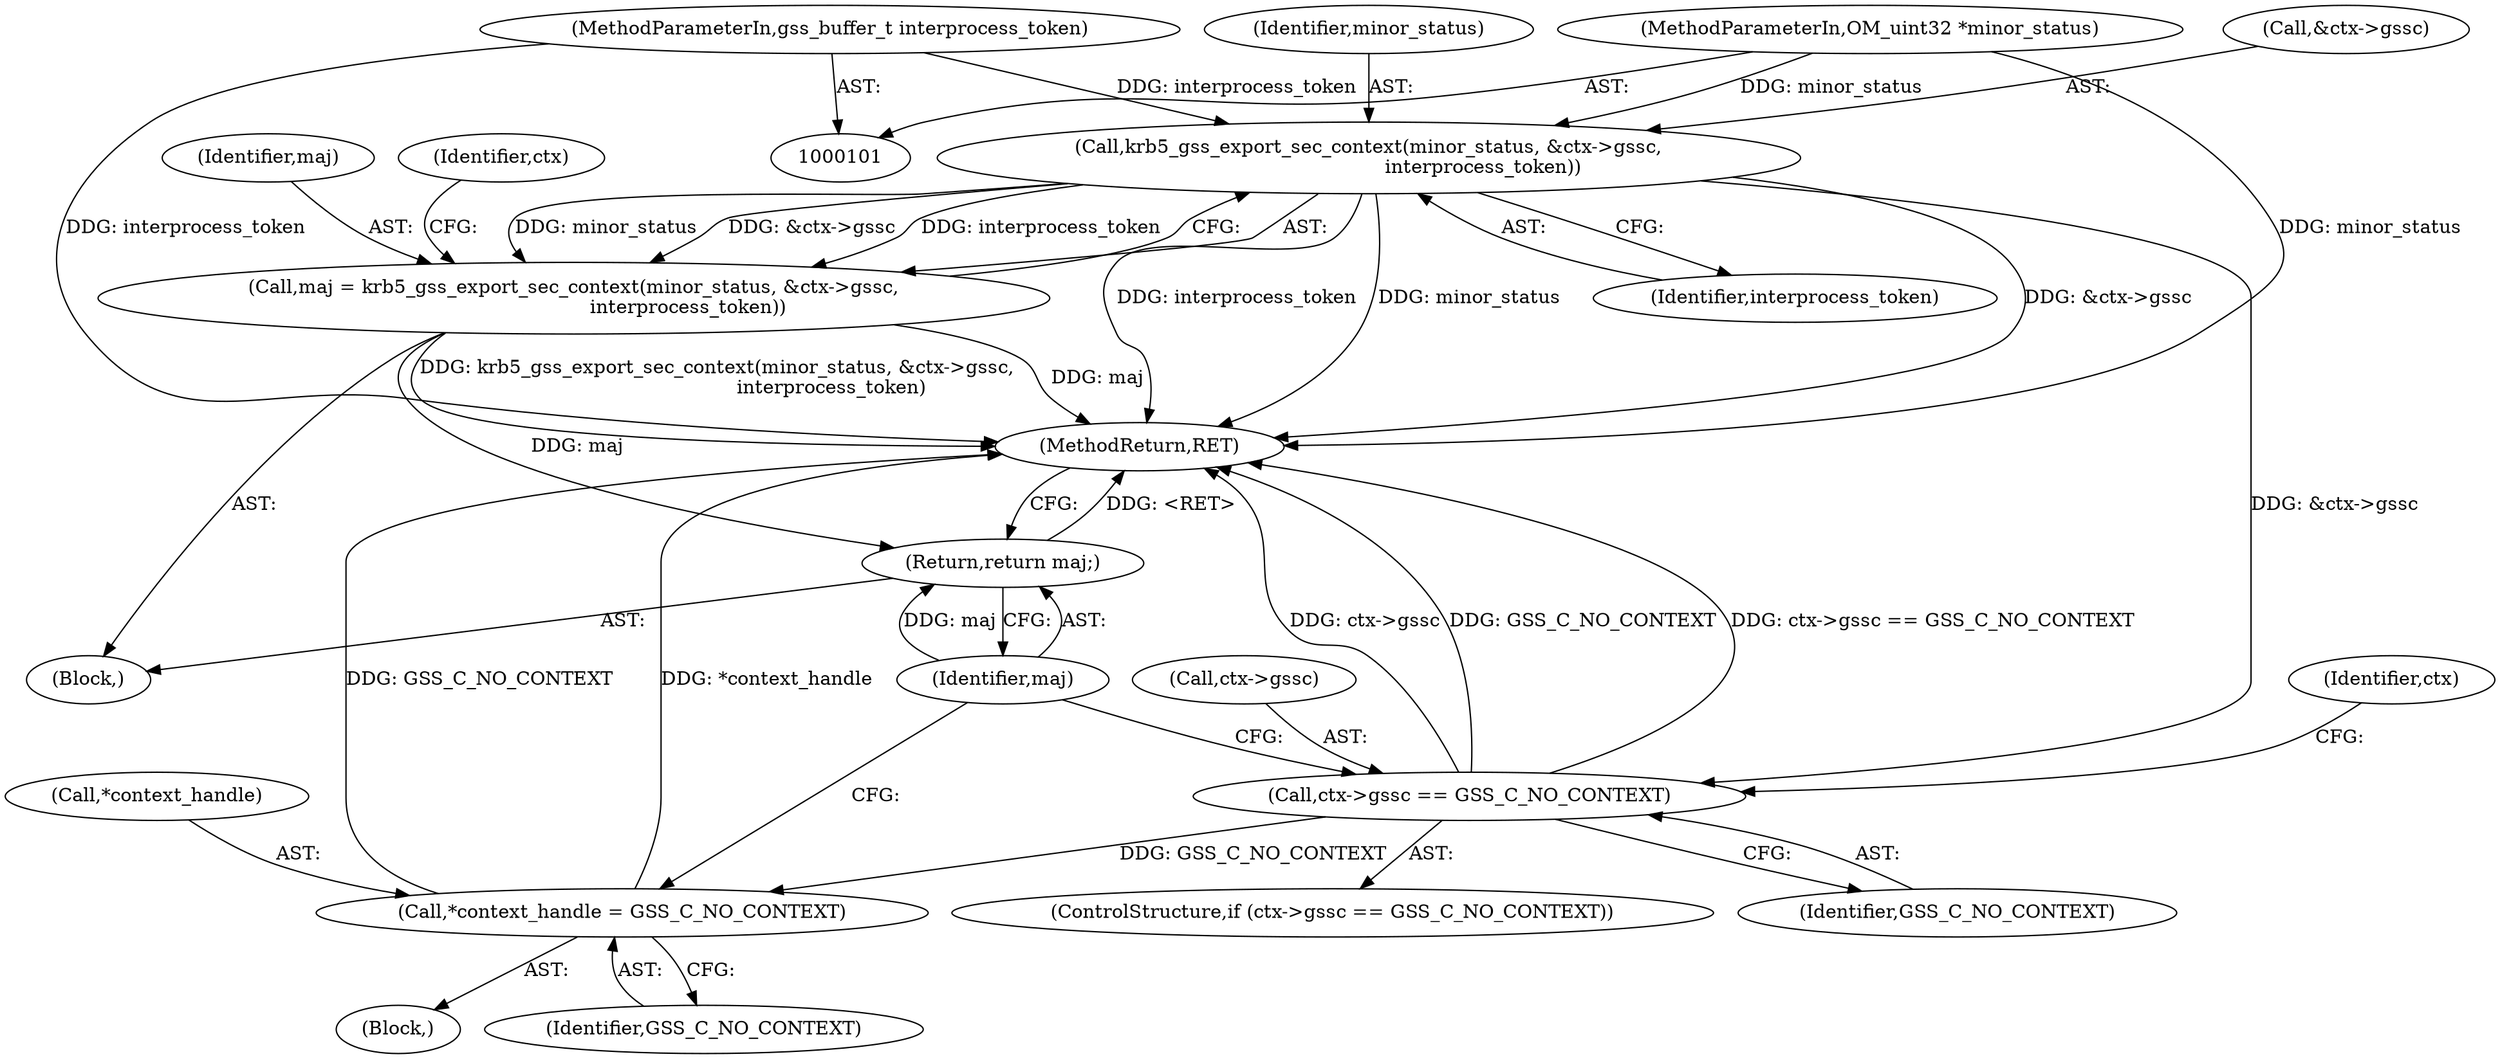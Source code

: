 digraph "0_krb5_3db8dfec1ef50ddd78d6ba9503185995876a39fd@pointer" {
"1000123" [label="(Call,krb5_gss_export_sec_context(minor_status, &ctx->gssc,\n                                      interprocess_token))"];
"1000102" [label="(MethodParameterIn,OM_uint32 *minor_status)"];
"1000104" [label="(MethodParameterIn,gss_buffer_t interprocess_token)"];
"1000121" [label="(Call,maj = krb5_gss_export_sec_context(minor_status, &ctx->gssc,\n                                      interprocess_token))"];
"1000143" [label="(Return,return maj;)"];
"1000131" [label="(Call,ctx->gssc == GSS_C_NO_CONTEXT)"];
"1000139" [label="(Call,*context_handle = GSS_C_NO_CONTEXT)"];
"1000140" [label="(Call,*context_handle)"];
"1000122" [label="(Identifier,maj)"];
"1000139" [label="(Call,*context_handle = GSS_C_NO_CONTEXT)"];
"1000144" [label="(Identifier,maj)"];
"1000125" [label="(Call,&ctx->gssc)"];
"1000133" [label="(Identifier,ctx)"];
"1000131" [label="(Call,ctx->gssc == GSS_C_NO_CONTEXT)"];
"1000136" [label="(Block,)"];
"1000138" [label="(Identifier,ctx)"];
"1000129" [label="(Identifier,interprocess_token)"];
"1000121" [label="(Call,maj = krb5_gss_export_sec_context(minor_status, &ctx->gssc,\n                                      interprocess_token))"];
"1000143" [label="(Return,return maj;)"];
"1000142" [label="(Identifier,GSS_C_NO_CONTEXT)"];
"1000123" [label="(Call,krb5_gss_export_sec_context(minor_status, &ctx->gssc,\n                                      interprocess_token))"];
"1000102" [label="(MethodParameterIn,OM_uint32 *minor_status)"];
"1000104" [label="(MethodParameterIn,gss_buffer_t interprocess_token)"];
"1000105" [label="(Block,)"];
"1000130" [label="(ControlStructure,if (ctx->gssc == GSS_C_NO_CONTEXT))"];
"1000135" [label="(Identifier,GSS_C_NO_CONTEXT)"];
"1000132" [label="(Call,ctx->gssc)"];
"1000124" [label="(Identifier,minor_status)"];
"1000145" [label="(MethodReturn,RET)"];
"1000123" -> "1000121"  [label="AST: "];
"1000123" -> "1000129"  [label="CFG: "];
"1000124" -> "1000123"  [label="AST: "];
"1000125" -> "1000123"  [label="AST: "];
"1000129" -> "1000123"  [label="AST: "];
"1000121" -> "1000123"  [label="CFG: "];
"1000123" -> "1000145"  [label="DDG: &ctx->gssc"];
"1000123" -> "1000145"  [label="DDG: interprocess_token"];
"1000123" -> "1000145"  [label="DDG: minor_status"];
"1000123" -> "1000121"  [label="DDG: minor_status"];
"1000123" -> "1000121"  [label="DDG: &ctx->gssc"];
"1000123" -> "1000121"  [label="DDG: interprocess_token"];
"1000102" -> "1000123"  [label="DDG: minor_status"];
"1000104" -> "1000123"  [label="DDG: interprocess_token"];
"1000123" -> "1000131"  [label="DDG: &ctx->gssc"];
"1000102" -> "1000101"  [label="AST: "];
"1000102" -> "1000145"  [label="DDG: minor_status"];
"1000104" -> "1000101"  [label="AST: "];
"1000104" -> "1000145"  [label="DDG: interprocess_token"];
"1000121" -> "1000105"  [label="AST: "];
"1000122" -> "1000121"  [label="AST: "];
"1000133" -> "1000121"  [label="CFG: "];
"1000121" -> "1000145"  [label="DDG: maj"];
"1000121" -> "1000145"  [label="DDG: krb5_gss_export_sec_context(minor_status, &ctx->gssc,\n                                      interprocess_token)"];
"1000121" -> "1000143"  [label="DDG: maj"];
"1000143" -> "1000105"  [label="AST: "];
"1000143" -> "1000144"  [label="CFG: "];
"1000144" -> "1000143"  [label="AST: "];
"1000145" -> "1000143"  [label="CFG: "];
"1000143" -> "1000145"  [label="DDG: <RET>"];
"1000144" -> "1000143"  [label="DDG: maj"];
"1000131" -> "1000130"  [label="AST: "];
"1000131" -> "1000135"  [label="CFG: "];
"1000132" -> "1000131"  [label="AST: "];
"1000135" -> "1000131"  [label="AST: "];
"1000138" -> "1000131"  [label="CFG: "];
"1000144" -> "1000131"  [label="CFG: "];
"1000131" -> "1000145"  [label="DDG: ctx->gssc"];
"1000131" -> "1000145"  [label="DDG: GSS_C_NO_CONTEXT"];
"1000131" -> "1000145"  [label="DDG: ctx->gssc == GSS_C_NO_CONTEXT"];
"1000131" -> "1000139"  [label="DDG: GSS_C_NO_CONTEXT"];
"1000139" -> "1000136"  [label="AST: "];
"1000139" -> "1000142"  [label="CFG: "];
"1000140" -> "1000139"  [label="AST: "];
"1000142" -> "1000139"  [label="AST: "];
"1000144" -> "1000139"  [label="CFG: "];
"1000139" -> "1000145"  [label="DDG: GSS_C_NO_CONTEXT"];
"1000139" -> "1000145"  [label="DDG: *context_handle"];
}
